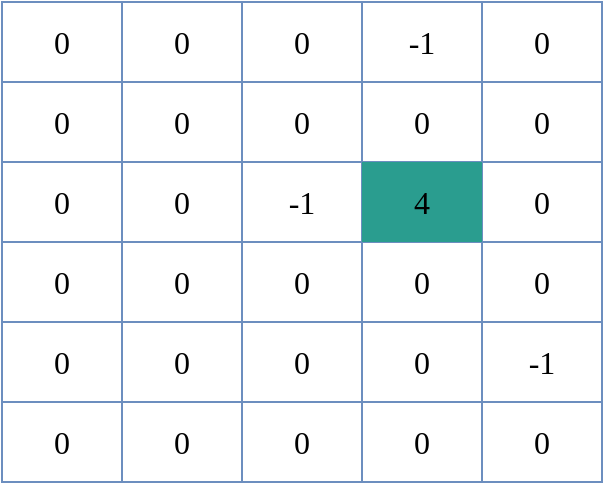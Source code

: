 <mxfile version="24.2.5" type="device">
  <diagram name="Page-1" id="i3XIMCFwjhVZygJSHQqA">
    <mxGraphModel dx="1420" dy="821" grid="1" gridSize="10" guides="1" tooltips="1" connect="1" arrows="1" fold="1" page="1" pageScale="1" pageWidth="850" pageHeight="1100" math="0" shadow="0">
      <root>
        <mxCell id="0" />
        <mxCell id="1" parent="0" />
        <mxCell id="kp8vzS06gtG1bZWTTT-e-1" value="" style="shape=table;startSize=0;container=1;collapsible=0;childLayout=tableLayout;fontSize=16;rounded=1;shadow=0;strokeColor=#6c8ebf;strokeWidth=1;fontFamily=Ubuntu;fontStyle=0;fillColor=none;" vertex="1" parent="1">
          <mxGeometry x="330" y="360" width="300" height="240" as="geometry" />
        </mxCell>
        <mxCell id="kp8vzS06gtG1bZWTTT-e-32" style="shape=tableRow;horizontal=0;startSize=0;swimlaneHead=0;swimlaneBody=0;strokeColor=inherit;top=0;left=0;bottom=0;right=0;collapsible=0;dropTarget=0;fillColor=none;points=[[0,0.5],[1,0.5]];portConstraint=eastwest;fontSize=16;rounded=1;shadow=0;strokeWidth=1;fontFamily=Ubuntu;fontStyle=0;" vertex="1" parent="kp8vzS06gtG1bZWTTT-e-1">
          <mxGeometry width="300" height="40" as="geometry" />
        </mxCell>
        <mxCell id="kp8vzS06gtG1bZWTTT-e-33" value="0" style="shape=partialRectangle;html=1;whiteSpace=wrap;connectable=0;strokeColor=inherit;overflow=hidden;fillColor=none;top=0;left=0;bottom=0;right=0;pointerEvents=1;fontSize=16;rounded=1;shadow=0;strokeWidth=1;fontFamily=Ubuntu;fontStyle=0;" vertex="1" parent="kp8vzS06gtG1bZWTTT-e-32">
          <mxGeometry width="60" height="40" as="geometry">
            <mxRectangle width="60" height="40" as="alternateBounds" />
          </mxGeometry>
        </mxCell>
        <mxCell id="kp8vzS06gtG1bZWTTT-e-34" value="0" style="shape=partialRectangle;html=1;whiteSpace=wrap;connectable=0;strokeColor=inherit;overflow=hidden;fillColor=none;top=0;left=0;bottom=0;right=0;pointerEvents=1;fontSize=16;rounded=1;shadow=0;strokeWidth=1;fontFamily=Ubuntu;fontStyle=0;" vertex="1" parent="kp8vzS06gtG1bZWTTT-e-32">
          <mxGeometry x="60" width="60" height="40" as="geometry">
            <mxRectangle width="60" height="40" as="alternateBounds" />
          </mxGeometry>
        </mxCell>
        <mxCell id="kp8vzS06gtG1bZWTTT-e-35" value="0" style="shape=partialRectangle;html=1;whiteSpace=wrap;connectable=0;strokeColor=inherit;overflow=hidden;fillColor=none;top=0;left=0;bottom=0;right=0;pointerEvents=1;fontSize=16;rounded=1;shadow=0;strokeWidth=1;fontFamily=Ubuntu;fontStyle=0;" vertex="1" parent="kp8vzS06gtG1bZWTTT-e-32">
          <mxGeometry x="120" width="60" height="40" as="geometry">
            <mxRectangle width="60" height="40" as="alternateBounds" />
          </mxGeometry>
        </mxCell>
        <mxCell id="kp8vzS06gtG1bZWTTT-e-36" value="-1" style="shape=partialRectangle;html=1;whiteSpace=wrap;connectable=0;strokeColor=inherit;overflow=hidden;fillColor=none;top=0;left=0;bottom=0;right=0;pointerEvents=1;fontSize=16;rounded=1;shadow=0;strokeWidth=1;fontFamily=Ubuntu;fontStyle=0;" vertex="1" parent="kp8vzS06gtG1bZWTTT-e-32">
          <mxGeometry x="180" width="60" height="40" as="geometry">
            <mxRectangle width="60" height="40" as="alternateBounds" />
          </mxGeometry>
        </mxCell>
        <mxCell id="kp8vzS06gtG1bZWTTT-e-37" value="0" style="shape=partialRectangle;html=1;whiteSpace=wrap;connectable=0;strokeColor=inherit;overflow=hidden;fillColor=none;top=0;left=0;bottom=0;right=0;pointerEvents=1;fontSize=16;rounded=1;shadow=0;strokeWidth=1;fontFamily=Ubuntu;fontStyle=0;" vertex="1" parent="kp8vzS06gtG1bZWTTT-e-32">
          <mxGeometry x="240" width="60" height="40" as="geometry">
            <mxRectangle width="60" height="40" as="alternateBounds" />
          </mxGeometry>
        </mxCell>
        <mxCell id="kp8vzS06gtG1bZWTTT-e-26" style="shape=tableRow;horizontal=0;startSize=0;swimlaneHead=0;swimlaneBody=0;strokeColor=inherit;top=0;left=0;bottom=0;right=0;collapsible=0;dropTarget=0;fillColor=none;points=[[0,0.5],[1,0.5]];portConstraint=eastwest;fontSize=16;rounded=1;shadow=0;strokeWidth=1;fontFamily=Ubuntu;fontStyle=0;" vertex="1" parent="kp8vzS06gtG1bZWTTT-e-1">
          <mxGeometry y="40" width="300" height="40" as="geometry" />
        </mxCell>
        <mxCell id="kp8vzS06gtG1bZWTTT-e-27" value="0" style="shape=partialRectangle;html=1;whiteSpace=wrap;connectable=0;strokeColor=inherit;overflow=hidden;fillColor=none;top=0;left=0;bottom=0;right=0;pointerEvents=1;fontSize=16;rounded=1;shadow=0;strokeWidth=1;fontFamily=Ubuntu;fontStyle=0;" vertex="1" parent="kp8vzS06gtG1bZWTTT-e-26">
          <mxGeometry width="60" height="40" as="geometry">
            <mxRectangle width="60" height="40" as="alternateBounds" />
          </mxGeometry>
        </mxCell>
        <mxCell id="kp8vzS06gtG1bZWTTT-e-28" value="0" style="shape=partialRectangle;html=1;whiteSpace=wrap;connectable=0;strokeColor=inherit;overflow=hidden;fillColor=none;top=0;left=0;bottom=0;right=0;pointerEvents=1;fontSize=16;rounded=1;shadow=0;strokeWidth=1;fontFamily=Ubuntu;fontStyle=0;" vertex="1" parent="kp8vzS06gtG1bZWTTT-e-26">
          <mxGeometry x="60" width="60" height="40" as="geometry">
            <mxRectangle width="60" height="40" as="alternateBounds" />
          </mxGeometry>
        </mxCell>
        <mxCell id="kp8vzS06gtG1bZWTTT-e-29" value="0" style="shape=partialRectangle;html=1;whiteSpace=wrap;connectable=0;strokeColor=inherit;overflow=hidden;fillColor=none;top=0;left=0;bottom=0;right=0;pointerEvents=1;fontSize=16;rounded=1;shadow=0;strokeWidth=1;fontFamily=Ubuntu;fontStyle=0;" vertex="1" parent="kp8vzS06gtG1bZWTTT-e-26">
          <mxGeometry x="120" width="60" height="40" as="geometry">
            <mxRectangle width="60" height="40" as="alternateBounds" />
          </mxGeometry>
        </mxCell>
        <mxCell id="kp8vzS06gtG1bZWTTT-e-30" value="0" style="shape=partialRectangle;html=1;whiteSpace=wrap;connectable=0;strokeColor=inherit;overflow=hidden;fillColor=none;top=0;left=0;bottom=0;right=0;pointerEvents=1;fontSize=16;rounded=1;shadow=0;strokeWidth=1;fontFamily=Ubuntu;fontStyle=0;" vertex="1" parent="kp8vzS06gtG1bZWTTT-e-26">
          <mxGeometry x="180" width="60" height="40" as="geometry">
            <mxRectangle width="60" height="40" as="alternateBounds" />
          </mxGeometry>
        </mxCell>
        <mxCell id="kp8vzS06gtG1bZWTTT-e-31" value="0" style="shape=partialRectangle;html=1;whiteSpace=wrap;connectable=0;strokeColor=inherit;overflow=hidden;fillColor=none;top=0;left=0;bottom=0;right=0;pointerEvents=1;fontSize=16;rounded=1;shadow=0;strokeWidth=1;fontFamily=Ubuntu;fontStyle=0;" vertex="1" parent="kp8vzS06gtG1bZWTTT-e-26">
          <mxGeometry x="240" width="60" height="40" as="geometry">
            <mxRectangle width="60" height="40" as="alternateBounds" />
          </mxGeometry>
        </mxCell>
        <mxCell id="kp8vzS06gtG1bZWTTT-e-20" style="shape=tableRow;horizontal=0;startSize=0;swimlaneHead=0;swimlaneBody=0;strokeColor=inherit;top=0;left=0;bottom=0;right=0;collapsible=0;dropTarget=0;fillColor=none;points=[[0,0.5],[1,0.5]];portConstraint=eastwest;fontSize=16;rounded=1;shadow=0;strokeWidth=1;fontFamily=Ubuntu;fontStyle=0;" vertex="1" parent="kp8vzS06gtG1bZWTTT-e-1">
          <mxGeometry y="80" width="300" height="40" as="geometry" />
        </mxCell>
        <mxCell id="kp8vzS06gtG1bZWTTT-e-21" value="0" style="shape=partialRectangle;html=1;whiteSpace=wrap;connectable=0;strokeColor=inherit;overflow=hidden;fillColor=none;top=0;left=0;bottom=0;right=0;pointerEvents=1;fontSize=16;rounded=1;shadow=0;strokeWidth=1;fontFamily=Ubuntu;fontStyle=0;" vertex="1" parent="kp8vzS06gtG1bZWTTT-e-20">
          <mxGeometry width="60" height="40" as="geometry">
            <mxRectangle width="60" height="40" as="alternateBounds" />
          </mxGeometry>
        </mxCell>
        <mxCell id="kp8vzS06gtG1bZWTTT-e-22" value="0" style="shape=partialRectangle;html=1;whiteSpace=wrap;connectable=0;strokeColor=inherit;overflow=hidden;fillColor=none;top=0;left=0;bottom=0;right=0;pointerEvents=1;fontSize=16;rounded=1;shadow=0;strokeWidth=1;fontFamily=Ubuntu;fontStyle=0;" vertex="1" parent="kp8vzS06gtG1bZWTTT-e-20">
          <mxGeometry x="60" width="60" height="40" as="geometry">
            <mxRectangle width="60" height="40" as="alternateBounds" />
          </mxGeometry>
        </mxCell>
        <mxCell id="kp8vzS06gtG1bZWTTT-e-23" value="-1" style="shape=partialRectangle;html=1;whiteSpace=wrap;connectable=0;strokeColor=inherit;overflow=hidden;fillColor=none;top=0;left=0;bottom=0;right=0;pointerEvents=1;fontSize=16;rounded=1;shadow=0;strokeWidth=1;fontFamily=Ubuntu;fontStyle=0;" vertex="1" parent="kp8vzS06gtG1bZWTTT-e-20">
          <mxGeometry x="120" width="60" height="40" as="geometry">
            <mxRectangle width="60" height="40" as="alternateBounds" />
          </mxGeometry>
        </mxCell>
        <mxCell id="kp8vzS06gtG1bZWTTT-e-24" value="4" style="shape=partialRectangle;html=1;whiteSpace=wrap;connectable=0;strokeColor=#264653;overflow=hidden;fillColor=#2a9d8f;top=0;left=0;bottom=0;right=0;pointerEvents=1;fontSize=16;rounded=1;shadow=0;strokeWidth=1;fontFamily=Ubuntu;fontStyle=0;" vertex="1" parent="kp8vzS06gtG1bZWTTT-e-20">
          <mxGeometry x="180" width="60" height="40" as="geometry">
            <mxRectangle width="60" height="40" as="alternateBounds" />
          </mxGeometry>
        </mxCell>
        <mxCell id="kp8vzS06gtG1bZWTTT-e-25" value="0" style="shape=partialRectangle;html=1;whiteSpace=wrap;connectable=0;strokeColor=inherit;overflow=hidden;fillColor=none;top=0;left=0;bottom=0;right=0;pointerEvents=1;fontSize=16;rounded=1;shadow=0;strokeWidth=1;fontFamily=Ubuntu;fontStyle=0;" vertex="1" parent="kp8vzS06gtG1bZWTTT-e-20">
          <mxGeometry x="240" width="60" height="40" as="geometry">
            <mxRectangle width="60" height="40" as="alternateBounds" />
          </mxGeometry>
        </mxCell>
        <mxCell id="kp8vzS06gtG1bZWTTT-e-2" value="" style="shape=tableRow;horizontal=0;startSize=0;swimlaneHead=0;swimlaneBody=0;strokeColor=inherit;top=0;left=0;bottom=0;right=0;collapsible=0;dropTarget=0;fillColor=none;points=[[0,0.5],[1,0.5]];portConstraint=eastwest;fontSize=16;rounded=1;shadow=0;strokeWidth=1;fontFamily=Ubuntu;fontStyle=0;" vertex="1" parent="kp8vzS06gtG1bZWTTT-e-1">
          <mxGeometry y="120" width="300" height="40" as="geometry" />
        </mxCell>
        <mxCell id="kp8vzS06gtG1bZWTTT-e-17" value="0" style="shape=partialRectangle;html=1;whiteSpace=wrap;connectable=0;strokeColor=inherit;overflow=hidden;fillColor=none;top=0;left=0;bottom=0;right=0;pointerEvents=1;fontSize=16;rounded=1;shadow=0;strokeWidth=1;fontFamily=Ubuntu;fontStyle=0;" vertex="1" parent="kp8vzS06gtG1bZWTTT-e-2">
          <mxGeometry width="60" height="40" as="geometry">
            <mxRectangle width="60" height="40" as="alternateBounds" />
          </mxGeometry>
        </mxCell>
        <mxCell id="kp8vzS06gtG1bZWTTT-e-14" value="0" style="shape=partialRectangle;html=1;whiteSpace=wrap;connectable=0;strokeColor=inherit;overflow=hidden;fillColor=none;top=0;left=0;bottom=0;right=0;pointerEvents=1;fontSize=16;rounded=1;shadow=0;strokeWidth=1;fontFamily=Ubuntu;fontStyle=0;" vertex="1" parent="kp8vzS06gtG1bZWTTT-e-2">
          <mxGeometry x="60" width="60" height="40" as="geometry">
            <mxRectangle width="60" height="40" as="alternateBounds" />
          </mxGeometry>
        </mxCell>
        <mxCell id="kp8vzS06gtG1bZWTTT-e-3" value="0" style="shape=partialRectangle;html=1;whiteSpace=wrap;connectable=0;strokeColor=inherit;overflow=hidden;fillColor=none;top=0;left=0;bottom=0;right=0;pointerEvents=1;fontSize=16;rounded=1;shadow=0;strokeWidth=1;fontFamily=Ubuntu;fontStyle=0;" vertex="1" parent="kp8vzS06gtG1bZWTTT-e-2">
          <mxGeometry x="120" width="60" height="40" as="geometry">
            <mxRectangle width="60" height="40" as="alternateBounds" />
          </mxGeometry>
        </mxCell>
        <mxCell id="kp8vzS06gtG1bZWTTT-e-4" value="0" style="shape=partialRectangle;html=1;whiteSpace=wrap;connectable=0;strokeColor=inherit;overflow=hidden;fillColor=none;top=0;left=0;bottom=0;right=0;pointerEvents=1;fontSize=16;rounded=1;shadow=0;strokeWidth=1;fontFamily=Ubuntu;fontStyle=0;" vertex="1" parent="kp8vzS06gtG1bZWTTT-e-2">
          <mxGeometry x="180" width="60" height="40" as="geometry">
            <mxRectangle width="60" height="40" as="alternateBounds" />
          </mxGeometry>
        </mxCell>
        <mxCell id="kp8vzS06gtG1bZWTTT-e-5" value="0" style="shape=partialRectangle;html=1;whiteSpace=wrap;connectable=0;strokeColor=inherit;overflow=hidden;fillColor=none;top=0;left=0;bottom=0;right=0;pointerEvents=1;fontSize=16;rounded=1;shadow=0;strokeWidth=1;fontFamily=Ubuntu;fontStyle=0;" vertex="1" parent="kp8vzS06gtG1bZWTTT-e-2">
          <mxGeometry x="240" width="60" height="40" as="geometry">
            <mxRectangle width="60" height="40" as="alternateBounds" />
          </mxGeometry>
        </mxCell>
        <mxCell id="kp8vzS06gtG1bZWTTT-e-6" value="" style="shape=tableRow;horizontal=0;startSize=0;swimlaneHead=0;swimlaneBody=0;strokeColor=inherit;top=0;left=0;bottom=0;right=0;collapsible=0;dropTarget=0;fillColor=none;points=[[0,0.5],[1,0.5]];portConstraint=eastwest;fontSize=16;rounded=1;shadow=0;strokeWidth=1;fontFamily=Ubuntu;fontStyle=0;" vertex="1" parent="kp8vzS06gtG1bZWTTT-e-1">
          <mxGeometry y="160" width="300" height="40" as="geometry" />
        </mxCell>
        <mxCell id="kp8vzS06gtG1bZWTTT-e-18" value="0" style="shape=partialRectangle;html=1;whiteSpace=wrap;connectable=0;strokeColor=inherit;overflow=hidden;fillColor=none;top=0;left=0;bottom=0;right=0;pointerEvents=1;fontSize=16;rounded=1;shadow=0;strokeWidth=1;fontFamily=Ubuntu;fontStyle=0;" vertex="1" parent="kp8vzS06gtG1bZWTTT-e-6">
          <mxGeometry width="60" height="40" as="geometry">
            <mxRectangle width="60" height="40" as="alternateBounds" />
          </mxGeometry>
        </mxCell>
        <mxCell id="kp8vzS06gtG1bZWTTT-e-15" value="0" style="shape=partialRectangle;html=1;whiteSpace=wrap;connectable=0;strokeColor=inherit;overflow=hidden;fillColor=none;top=0;left=0;bottom=0;right=0;pointerEvents=1;fontSize=16;rounded=1;shadow=0;strokeWidth=1;fontFamily=Ubuntu;fontStyle=0;" vertex="1" parent="kp8vzS06gtG1bZWTTT-e-6">
          <mxGeometry x="60" width="60" height="40" as="geometry">
            <mxRectangle width="60" height="40" as="alternateBounds" />
          </mxGeometry>
        </mxCell>
        <mxCell id="kp8vzS06gtG1bZWTTT-e-7" value="0" style="shape=partialRectangle;html=1;whiteSpace=wrap;connectable=0;strokeColor=inherit;overflow=hidden;fillColor=none;top=0;left=0;bottom=0;right=0;pointerEvents=1;fontSize=16;rounded=1;shadow=0;strokeWidth=1;fontFamily=Ubuntu;fontStyle=0;" vertex="1" parent="kp8vzS06gtG1bZWTTT-e-6">
          <mxGeometry x="120" width="60" height="40" as="geometry">
            <mxRectangle width="60" height="40" as="alternateBounds" />
          </mxGeometry>
        </mxCell>
        <mxCell id="kp8vzS06gtG1bZWTTT-e-8" value="0" style="shape=partialRectangle;html=1;whiteSpace=wrap;connectable=0;strokeColor=inherit;overflow=hidden;fillColor=none;top=0;left=0;bottom=0;right=0;pointerEvents=1;fontSize=16;rounded=1;shadow=0;strokeWidth=1;fontFamily=Ubuntu;fontStyle=0;" vertex="1" parent="kp8vzS06gtG1bZWTTT-e-6">
          <mxGeometry x="180" width="60" height="40" as="geometry">
            <mxRectangle width="60" height="40" as="alternateBounds" />
          </mxGeometry>
        </mxCell>
        <mxCell id="kp8vzS06gtG1bZWTTT-e-9" value="-1" style="shape=partialRectangle;html=1;whiteSpace=wrap;connectable=0;strokeColor=inherit;overflow=hidden;fillColor=none;top=0;left=0;bottom=0;right=0;pointerEvents=1;fontSize=16;rounded=1;shadow=0;strokeWidth=1;fontFamily=Ubuntu;fontStyle=0;" vertex="1" parent="kp8vzS06gtG1bZWTTT-e-6">
          <mxGeometry x="240" width="60" height="40" as="geometry">
            <mxRectangle width="60" height="40" as="alternateBounds" />
          </mxGeometry>
        </mxCell>
        <mxCell id="kp8vzS06gtG1bZWTTT-e-10" value="" style="shape=tableRow;horizontal=0;startSize=0;swimlaneHead=0;swimlaneBody=0;strokeColor=inherit;top=0;left=0;bottom=0;right=0;collapsible=0;dropTarget=0;fillColor=none;points=[[0,0.5],[1,0.5]];portConstraint=eastwest;fontSize=16;rounded=1;shadow=0;strokeWidth=1;fontFamily=Ubuntu;fontStyle=0;" vertex="1" parent="kp8vzS06gtG1bZWTTT-e-1">
          <mxGeometry y="200" width="300" height="40" as="geometry" />
        </mxCell>
        <mxCell id="kp8vzS06gtG1bZWTTT-e-19" value="0" style="shape=partialRectangle;html=1;whiteSpace=wrap;connectable=0;strokeColor=inherit;overflow=hidden;fillColor=none;top=0;left=0;bottom=0;right=0;pointerEvents=1;fontSize=16;rounded=1;shadow=0;strokeWidth=1;fontFamily=Ubuntu;fontStyle=0;" vertex="1" parent="kp8vzS06gtG1bZWTTT-e-10">
          <mxGeometry width="60" height="40" as="geometry">
            <mxRectangle width="60" height="40" as="alternateBounds" />
          </mxGeometry>
        </mxCell>
        <mxCell id="kp8vzS06gtG1bZWTTT-e-16" value="0" style="shape=partialRectangle;html=1;whiteSpace=wrap;connectable=0;strokeColor=inherit;overflow=hidden;fillColor=none;top=0;left=0;bottom=0;right=0;pointerEvents=1;fontSize=16;rounded=1;shadow=0;strokeWidth=1;fontFamily=Ubuntu;fontStyle=0;" vertex="1" parent="kp8vzS06gtG1bZWTTT-e-10">
          <mxGeometry x="60" width="60" height="40" as="geometry">
            <mxRectangle width="60" height="40" as="alternateBounds" />
          </mxGeometry>
        </mxCell>
        <mxCell id="kp8vzS06gtG1bZWTTT-e-11" value="0" style="shape=partialRectangle;html=1;whiteSpace=wrap;connectable=0;strokeColor=inherit;overflow=hidden;fillColor=none;top=0;left=0;bottom=0;right=0;pointerEvents=1;fontSize=16;rounded=1;shadow=0;strokeWidth=1;fontFamily=Ubuntu;fontStyle=0;" vertex="1" parent="kp8vzS06gtG1bZWTTT-e-10">
          <mxGeometry x="120" width="60" height="40" as="geometry">
            <mxRectangle width="60" height="40" as="alternateBounds" />
          </mxGeometry>
        </mxCell>
        <mxCell id="kp8vzS06gtG1bZWTTT-e-12" value="0" style="shape=partialRectangle;html=1;whiteSpace=wrap;connectable=0;strokeColor=inherit;overflow=hidden;fillColor=none;top=0;left=0;bottom=0;right=0;pointerEvents=1;fontSize=16;rounded=1;shadow=0;strokeWidth=1;fontFamily=Ubuntu;fontStyle=0;" vertex="1" parent="kp8vzS06gtG1bZWTTT-e-10">
          <mxGeometry x="180" width="60" height="40" as="geometry">
            <mxRectangle width="60" height="40" as="alternateBounds" />
          </mxGeometry>
        </mxCell>
        <mxCell id="kp8vzS06gtG1bZWTTT-e-13" value="0" style="shape=partialRectangle;html=1;whiteSpace=wrap;connectable=0;strokeColor=inherit;overflow=hidden;fillColor=none;top=0;left=0;bottom=0;right=0;pointerEvents=1;fontSize=16;rounded=1;shadow=0;strokeWidth=1;fontFamily=Ubuntu;fontStyle=0;" vertex="1" parent="kp8vzS06gtG1bZWTTT-e-10">
          <mxGeometry x="240" width="60" height="40" as="geometry">
            <mxRectangle width="60" height="40" as="alternateBounds" />
          </mxGeometry>
        </mxCell>
      </root>
    </mxGraphModel>
  </diagram>
</mxfile>
